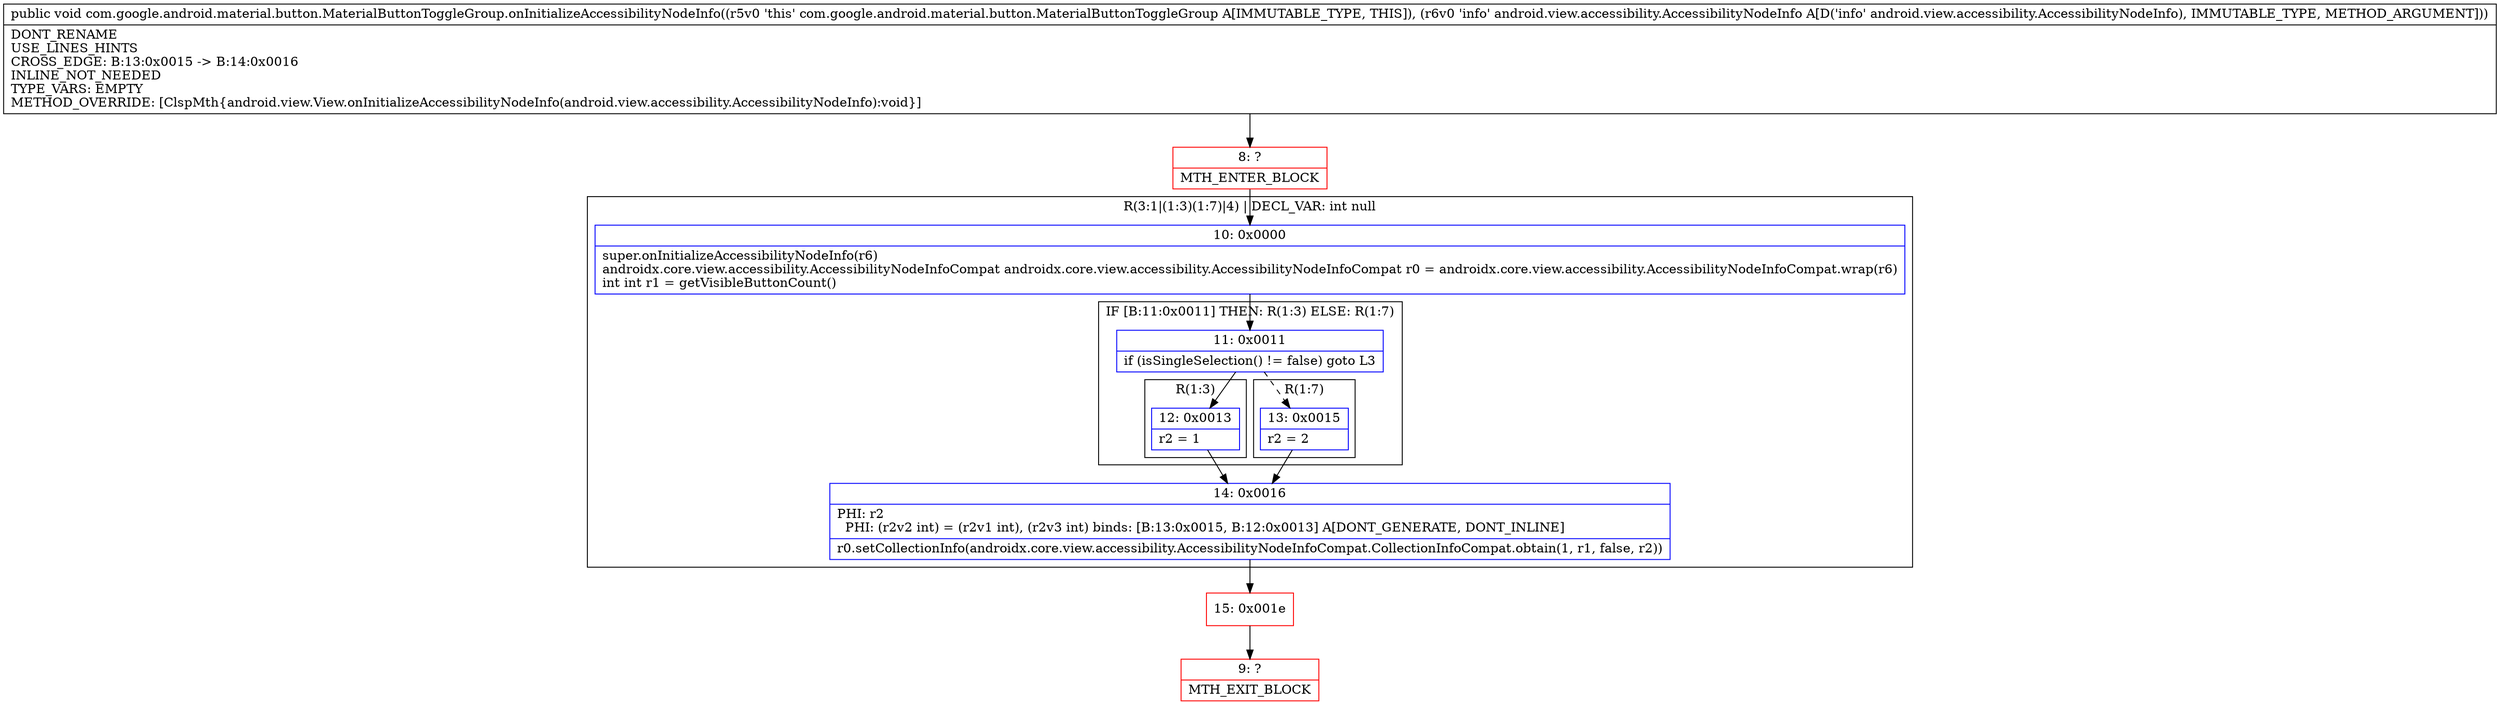 digraph "CFG forcom.google.android.material.button.MaterialButtonToggleGroup.onInitializeAccessibilityNodeInfo(Landroid\/view\/accessibility\/AccessibilityNodeInfo;)V" {
subgraph cluster_Region_369823191 {
label = "R(3:1|(1:3)(1:7)|4) | DECL_VAR: int null\l";
node [shape=record,color=blue];
Node_10 [shape=record,label="{10\:\ 0x0000|super.onInitializeAccessibilityNodeInfo(r6)\landroidx.core.view.accessibility.AccessibilityNodeInfoCompat androidx.core.view.accessibility.AccessibilityNodeInfoCompat r0 = androidx.core.view.accessibility.AccessibilityNodeInfoCompat.wrap(r6)\lint int r1 = getVisibleButtonCount()\l}"];
subgraph cluster_IfRegion_1646492647 {
label = "IF [B:11:0x0011] THEN: R(1:3) ELSE: R(1:7)";
node [shape=record,color=blue];
Node_11 [shape=record,label="{11\:\ 0x0011|if (isSingleSelection() != false) goto L3\l}"];
subgraph cluster_Region_223042326 {
label = "R(1:3)";
node [shape=record,color=blue];
Node_12 [shape=record,label="{12\:\ 0x0013|r2 = 1\l}"];
}
subgraph cluster_Region_262654834 {
label = "R(1:7)";
node [shape=record,color=blue];
Node_13 [shape=record,label="{13\:\ 0x0015|r2 = 2\l}"];
}
}
Node_14 [shape=record,label="{14\:\ 0x0016|PHI: r2 \l  PHI: (r2v2 int) = (r2v1 int), (r2v3 int) binds: [B:13:0x0015, B:12:0x0013] A[DONT_GENERATE, DONT_INLINE]\l|r0.setCollectionInfo(androidx.core.view.accessibility.AccessibilityNodeInfoCompat.CollectionInfoCompat.obtain(1, r1, false, r2))\l}"];
}
Node_8 [shape=record,color=red,label="{8\:\ ?|MTH_ENTER_BLOCK\l}"];
Node_15 [shape=record,color=red,label="{15\:\ 0x001e}"];
Node_9 [shape=record,color=red,label="{9\:\ ?|MTH_EXIT_BLOCK\l}"];
MethodNode[shape=record,label="{public void com.google.android.material.button.MaterialButtonToggleGroup.onInitializeAccessibilityNodeInfo((r5v0 'this' com.google.android.material.button.MaterialButtonToggleGroup A[IMMUTABLE_TYPE, THIS]), (r6v0 'info' android.view.accessibility.AccessibilityNodeInfo A[D('info' android.view.accessibility.AccessibilityNodeInfo), IMMUTABLE_TYPE, METHOD_ARGUMENT]))  | DONT_RENAME\lUSE_LINES_HINTS\lCROSS_EDGE: B:13:0x0015 \-\> B:14:0x0016\lINLINE_NOT_NEEDED\lTYPE_VARS: EMPTY\lMETHOD_OVERRIDE: [ClspMth\{android.view.View.onInitializeAccessibilityNodeInfo(android.view.accessibility.AccessibilityNodeInfo):void\}]\l}"];
MethodNode -> Node_8;Node_10 -> Node_11;
Node_11 -> Node_12;
Node_11 -> Node_13[style=dashed];
Node_12 -> Node_14;
Node_13 -> Node_14;
Node_14 -> Node_15;
Node_8 -> Node_10;
Node_15 -> Node_9;
}

